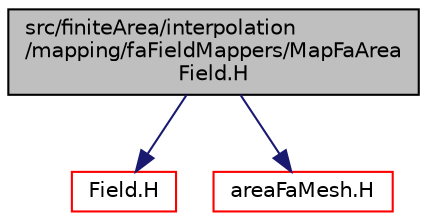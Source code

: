 digraph "src/finiteArea/interpolation/mapping/faFieldMappers/MapFaAreaField.H"
{
  bgcolor="transparent";
  edge [fontname="Helvetica",fontsize="10",labelfontname="Helvetica",labelfontsize="10"];
  node [fontname="Helvetica",fontsize="10",shape=record];
  Node1 [label="src/finiteArea/interpolation\l/mapping/faFieldMappers/MapFaArea\lField.H",height=0.2,width=0.4,color="black", fillcolor="grey75", style="filled" fontcolor="black"];
  Node1 -> Node2 [color="midnightblue",fontsize="10",style="solid",fontname="Helvetica"];
  Node2 [label="Field.H",height=0.2,width=0.4,color="red",URL="$Field_8H.html"];
  Node1 -> Node3 [color="midnightblue",fontsize="10",style="solid",fontname="Helvetica"];
  Node3 [label="areaFaMesh.H",height=0.2,width=0.4,color="red",URL="$areaFaMesh_8H.html"];
}
